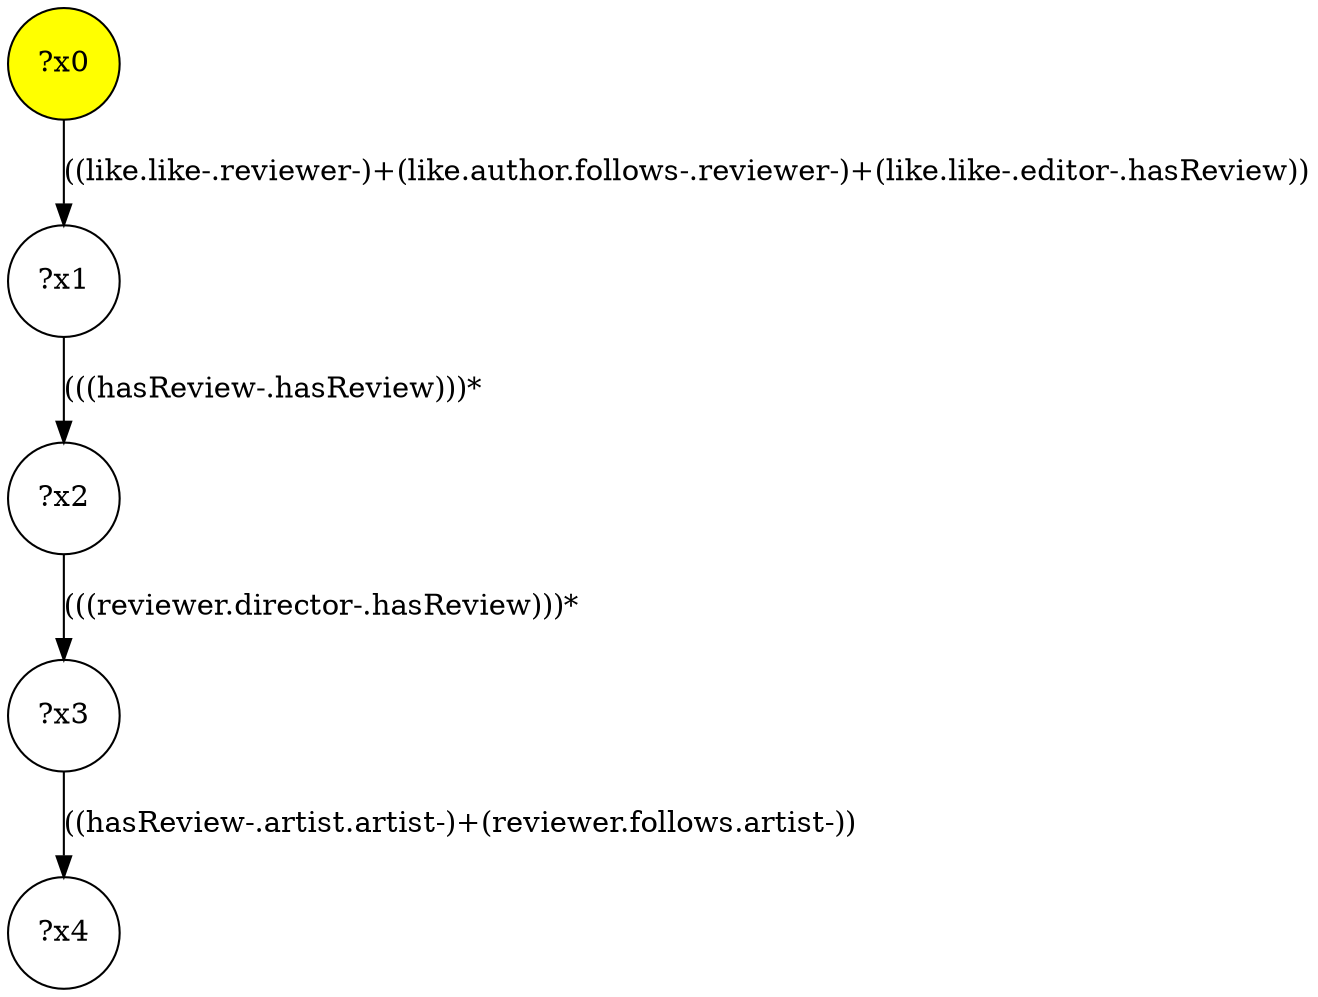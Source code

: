 digraph g {
	x0 [fillcolor="yellow", style="filled," shape=circle, label="?x0"];
	x1 [shape=circle, label="?x1"];
	x0 -> x1 [label="((like.like-.reviewer-)+(like.author.follows-.reviewer-)+(like.like-.editor-.hasReview))"];
	x2 [shape=circle, label="?x2"];
	x1 -> x2 [label="(((hasReview-.hasReview)))*"];
	x3 [shape=circle, label="?x3"];
	x2 -> x3 [label="(((reviewer.director-.hasReview)))*"];
	x4 [shape=circle, label="?x4"];
	x3 -> x4 [label="((hasReview-.artist.artist-)+(reviewer.follows.artist-))"];
}
